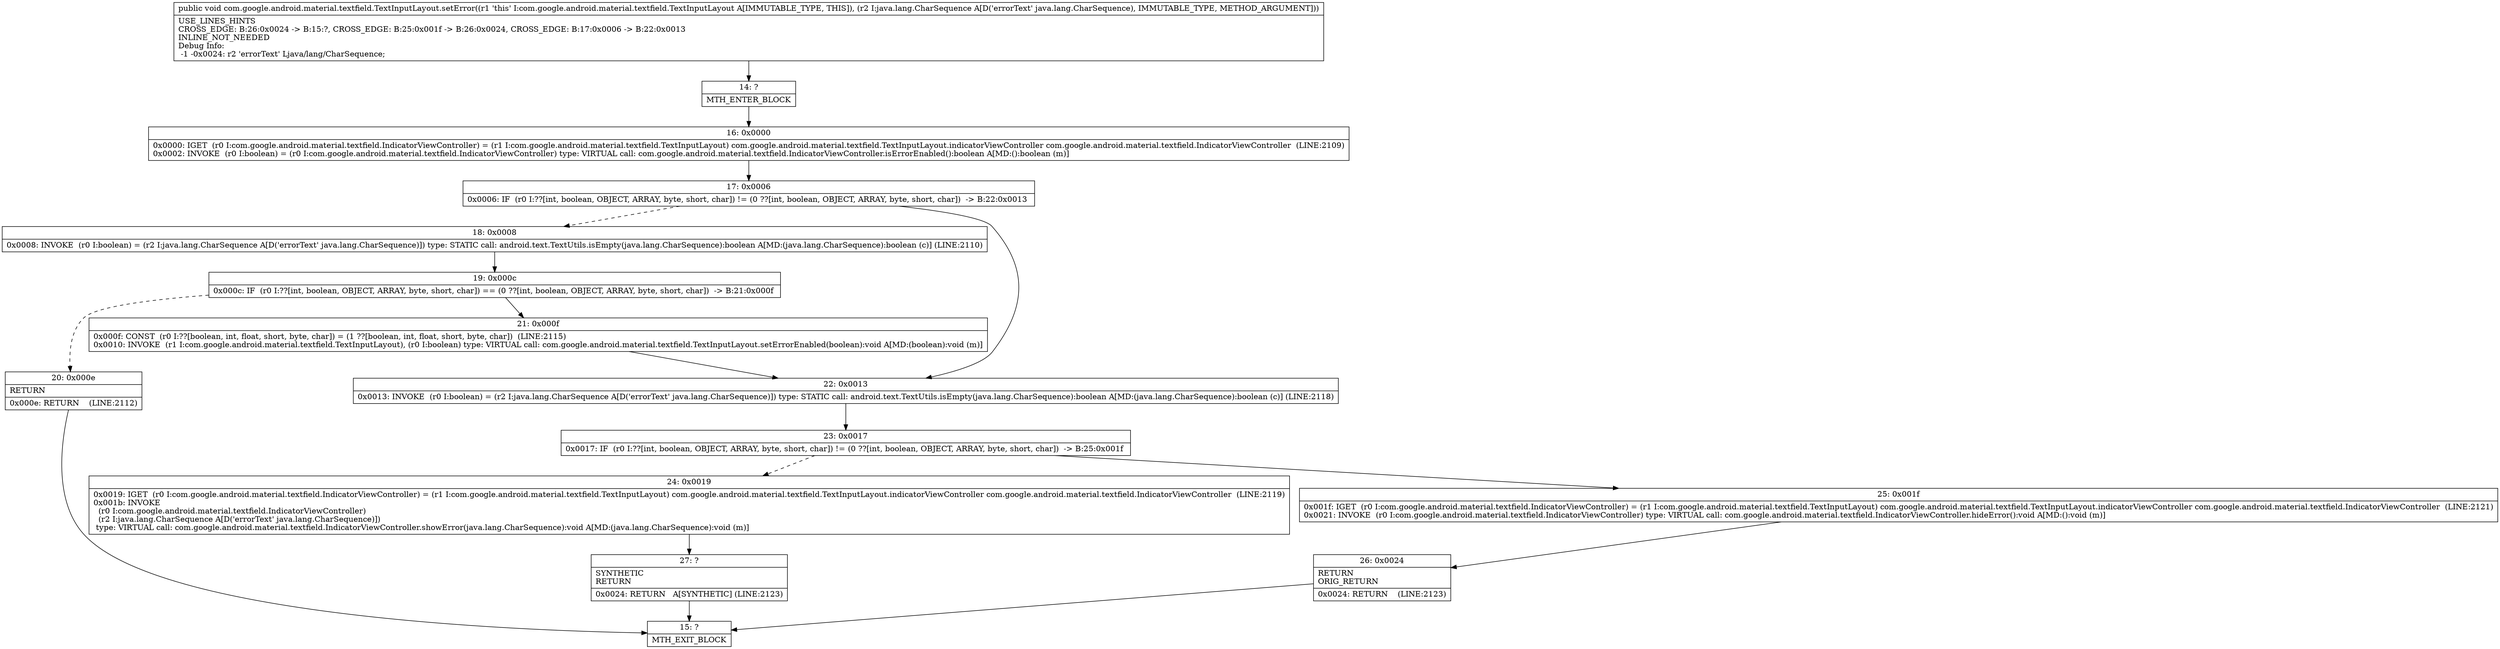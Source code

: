 digraph "CFG forcom.google.android.material.textfield.TextInputLayout.setError(Ljava\/lang\/CharSequence;)V" {
Node_14 [shape=record,label="{14\:\ ?|MTH_ENTER_BLOCK\l}"];
Node_16 [shape=record,label="{16\:\ 0x0000|0x0000: IGET  (r0 I:com.google.android.material.textfield.IndicatorViewController) = (r1 I:com.google.android.material.textfield.TextInputLayout) com.google.android.material.textfield.TextInputLayout.indicatorViewController com.google.android.material.textfield.IndicatorViewController  (LINE:2109)\l0x0002: INVOKE  (r0 I:boolean) = (r0 I:com.google.android.material.textfield.IndicatorViewController) type: VIRTUAL call: com.google.android.material.textfield.IndicatorViewController.isErrorEnabled():boolean A[MD:():boolean (m)]\l}"];
Node_17 [shape=record,label="{17\:\ 0x0006|0x0006: IF  (r0 I:??[int, boolean, OBJECT, ARRAY, byte, short, char]) != (0 ??[int, boolean, OBJECT, ARRAY, byte, short, char])  \-\> B:22:0x0013 \l}"];
Node_18 [shape=record,label="{18\:\ 0x0008|0x0008: INVOKE  (r0 I:boolean) = (r2 I:java.lang.CharSequence A[D('errorText' java.lang.CharSequence)]) type: STATIC call: android.text.TextUtils.isEmpty(java.lang.CharSequence):boolean A[MD:(java.lang.CharSequence):boolean (c)] (LINE:2110)\l}"];
Node_19 [shape=record,label="{19\:\ 0x000c|0x000c: IF  (r0 I:??[int, boolean, OBJECT, ARRAY, byte, short, char]) == (0 ??[int, boolean, OBJECT, ARRAY, byte, short, char])  \-\> B:21:0x000f \l}"];
Node_20 [shape=record,label="{20\:\ 0x000e|RETURN\l|0x000e: RETURN    (LINE:2112)\l}"];
Node_15 [shape=record,label="{15\:\ ?|MTH_EXIT_BLOCK\l}"];
Node_21 [shape=record,label="{21\:\ 0x000f|0x000f: CONST  (r0 I:??[boolean, int, float, short, byte, char]) = (1 ??[boolean, int, float, short, byte, char])  (LINE:2115)\l0x0010: INVOKE  (r1 I:com.google.android.material.textfield.TextInputLayout), (r0 I:boolean) type: VIRTUAL call: com.google.android.material.textfield.TextInputLayout.setErrorEnabled(boolean):void A[MD:(boolean):void (m)]\l}"];
Node_22 [shape=record,label="{22\:\ 0x0013|0x0013: INVOKE  (r0 I:boolean) = (r2 I:java.lang.CharSequence A[D('errorText' java.lang.CharSequence)]) type: STATIC call: android.text.TextUtils.isEmpty(java.lang.CharSequence):boolean A[MD:(java.lang.CharSequence):boolean (c)] (LINE:2118)\l}"];
Node_23 [shape=record,label="{23\:\ 0x0017|0x0017: IF  (r0 I:??[int, boolean, OBJECT, ARRAY, byte, short, char]) != (0 ??[int, boolean, OBJECT, ARRAY, byte, short, char])  \-\> B:25:0x001f \l}"];
Node_24 [shape=record,label="{24\:\ 0x0019|0x0019: IGET  (r0 I:com.google.android.material.textfield.IndicatorViewController) = (r1 I:com.google.android.material.textfield.TextInputLayout) com.google.android.material.textfield.TextInputLayout.indicatorViewController com.google.android.material.textfield.IndicatorViewController  (LINE:2119)\l0x001b: INVOKE  \l  (r0 I:com.google.android.material.textfield.IndicatorViewController)\l  (r2 I:java.lang.CharSequence A[D('errorText' java.lang.CharSequence)])\l type: VIRTUAL call: com.google.android.material.textfield.IndicatorViewController.showError(java.lang.CharSequence):void A[MD:(java.lang.CharSequence):void (m)]\l}"];
Node_27 [shape=record,label="{27\:\ ?|SYNTHETIC\lRETURN\l|0x0024: RETURN   A[SYNTHETIC] (LINE:2123)\l}"];
Node_25 [shape=record,label="{25\:\ 0x001f|0x001f: IGET  (r0 I:com.google.android.material.textfield.IndicatorViewController) = (r1 I:com.google.android.material.textfield.TextInputLayout) com.google.android.material.textfield.TextInputLayout.indicatorViewController com.google.android.material.textfield.IndicatorViewController  (LINE:2121)\l0x0021: INVOKE  (r0 I:com.google.android.material.textfield.IndicatorViewController) type: VIRTUAL call: com.google.android.material.textfield.IndicatorViewController.hideError():void A[MD:():void (m)]\l}"];
Node_26 [shape=record,label="{26\:\ 0x0024|RETURN\lORIG_RETURN\l|0x0024: RETURN    (LINE:2123)\l}"];
MethodNode[shape=record,label="{public void com.google.android.material.textfield.TextInputLayout.setError((r1 'this' I:com.google.android.material.textfield.TextInputLayout A[IMMUTABLE_TYPE, THIS]), (r2 I:java.lang.CharSequence A[D('errorText' java.lang.CharSequence), IMMUTABLE_TYPE, METHOD_ARGUMENT]))  | USE_LINES_HINTS\lCROSS_EDGE: B:26:0x0024 \-\> B:15:?, CROSS_EDGE: B:25:0x001f \-\> B:26:0x0024, CROSS_EDGE: B:17:0x0006 \-\> B:22:0x0013\lINLINE_NOT_NEEDED\lDebug Info:\l  \-1 \-0x0024: r2 'errorText' Ljava\/lang\/CharSequence;\l}"];
MethodNode -> Node_14;Node_14 -> Node_16;
Node_16 -> Node_17;
Node_17 -> Node_18[style=dashed];
Node_17 -> Node_22;
Node_18 -> Node_19;
Node_19 -> Node_20[style=dashed];
Node_19 -> Node_21;
Node_20 -> Node_15;
Node_21 -> Node_22;
Node_22 -> Node_23;
Node_23 -> Node_24[style=dashed];
Node_23 -> Node_25;
Node_24 -> Node_27;
Node_27 -> Node_15;
Node_25 -> Node_26;
Node_26 -> Node_15;
}

